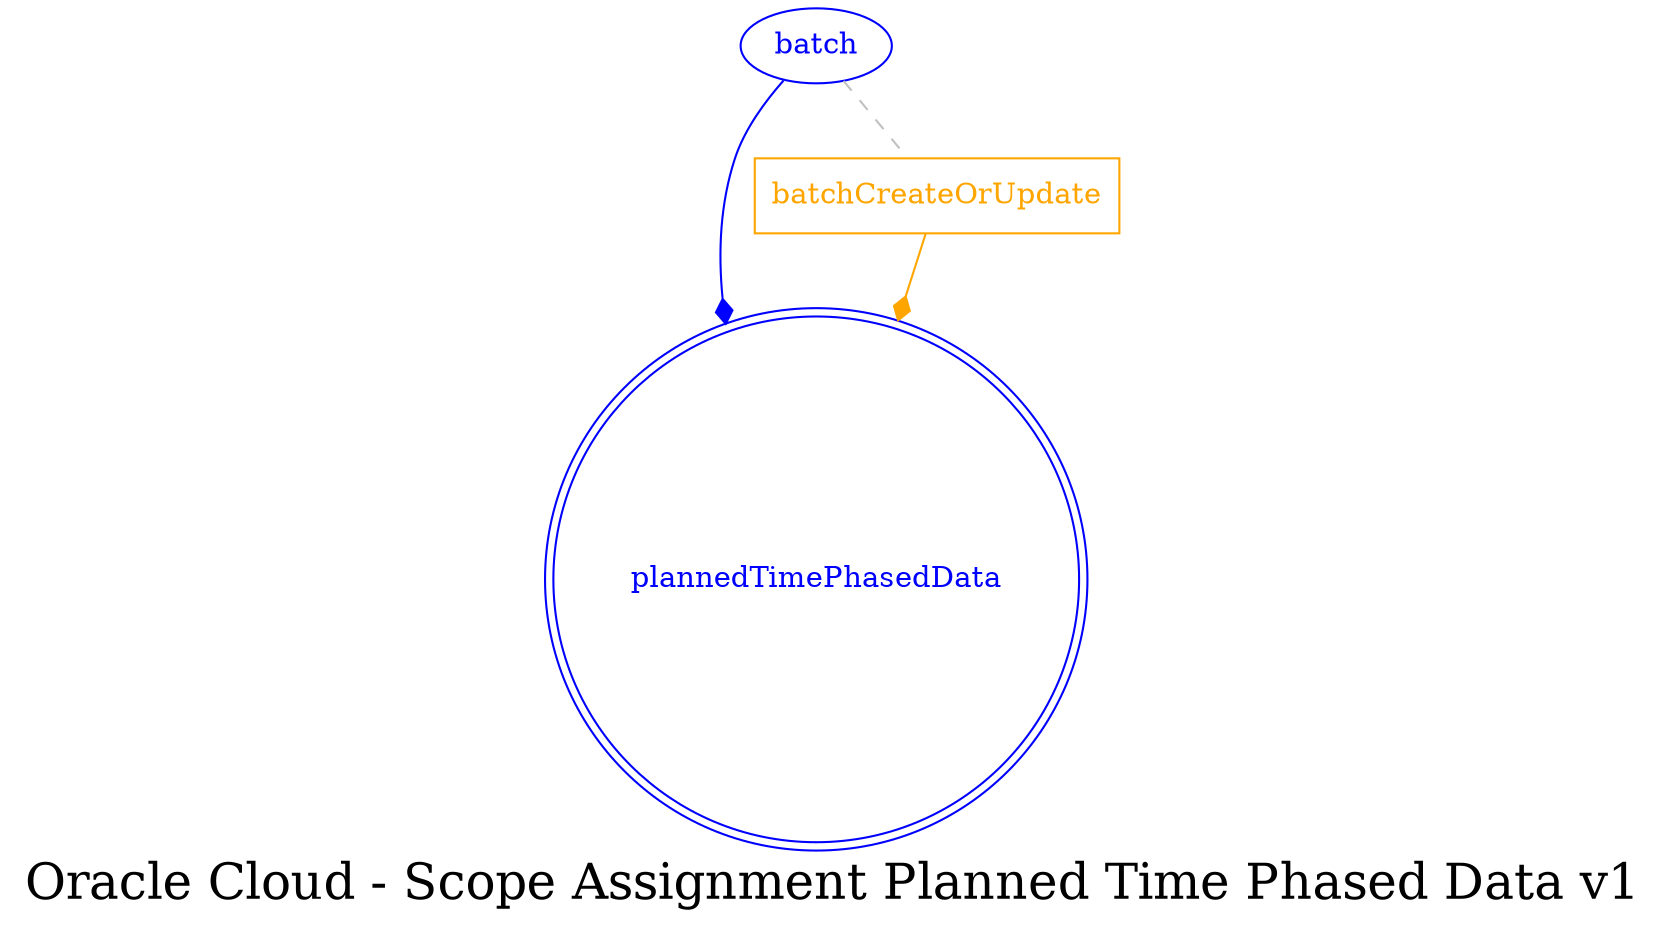 digraph LexiconGraph {
graph[label="Oracle Cloud - Scope Assignment Planned Time Phased Data v1", fontsize=24]
splines=true
"plannedTimePhasedData" [color=blue, fontcolor=blue, shape=doublecircle]
"batch" -> "plannedTimePhasedData" [color=blue, fontcolor=blue, arrowhead=diamond, arrowtail=none]
"batch" [color=blue, fontcolor=blue, shape=ellipse]
"batchCreateOrUpdate" [color=orange, fontcolor=orange, shape=box]
"batchCreateOrUpdate" -> "plannedTimePhasedData" [color=orange, fontcolor=orange, arrowhead=diamond, arrowtail=none]
"batch" -> "batchCreateOrUpdate" [color=grey, fontcolor=grey, arrowhead=none, arrowtail=none, style=dashed]
}
